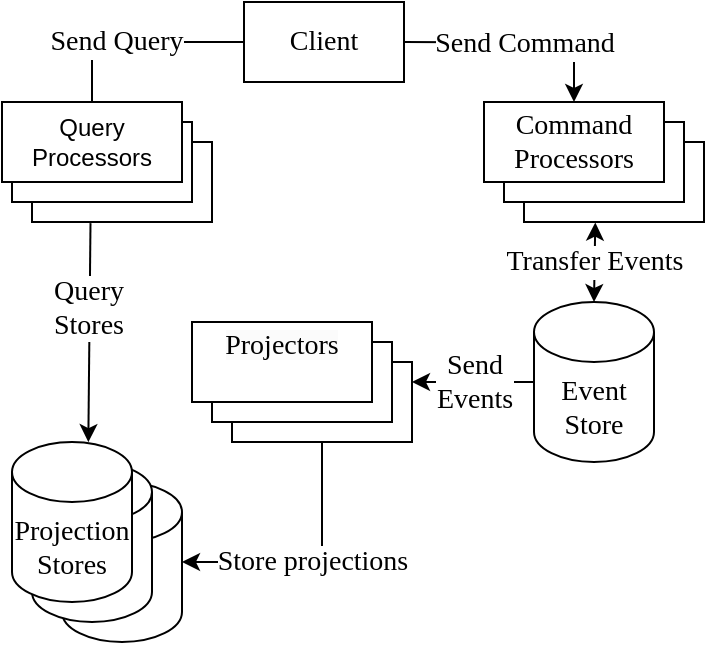 <mxfile version="20.8.23" type="google"><diagram name="Сторінка-1" id="IHDW9HzMpzRzuImlt6oa"><mxGraphModel grid="1" page="1" gridSize="10" guides="1" tooltips="1" connect="1" arrows="1" fold="1" pageScale="1" pageWidth="827" pageHeight="1169" math="0" shadow="0"><root><mxCell id="0"/><mxCell id="1" parent="0"/><mxCell id="lufJ0WTd5zXmzW7sSSZQ-4" value="" style="rounded=0;whiteSpace=wrap;html=1;fontFamily=Times New Roman;fontSize=14;" vertex="1" parent="1"><mxGeometry x="470" y="270" width="90" height="40" as="geometry"/></mxCell><mxCell id="lufJ0WTd5zXmzW7sSSZQ-5" value="" style="rounded=0;whiteSpace=wrap;html=1;" vertex="1" parent="1"><mxGeometry x="224" y="270" width="90" height="40" as="geometry"/></mxCell><mxCell id="lufJ0WTd5zXmzW7sSSZQ-6" value="Event&lt;br style=&quot;font-size: 14px;&quot;&gt;Store" style="shape=cylinder3;whiteSpace=wrap;html=1;boundedLbl=1;backgroundOutline=1;size=15;fontFamily=Times New Roman;fontSize=14;" vertex="1" parent="1"><mxGeometry x="475" y="350" width="60" height="80" as="geometry"/></mxCell><mxCell id="lufJ0WTd5zXmzW7sSSZQ-10" value="" style="rounded=0;whiteSpace=wrap;html=1;fontFamily=Times New Roman;fontSize=14;" vertex="1" parent="1"><mxGeometry x="324" y="380" width="90" height="40" as="geometry"/></mxCell><mxCell id="lufJ0WTd5zXmzW7sSSZQ-12" value="" style="rounded=0;whiteSpace=wrap;html=1;fontFamily=Times New Roman;fontSize=14;" vertex="1" parent="1"><mxGeometry x="314" y="370" width="90" height="40" as="geometry"/></mxCell><mxCell id="lufJ0WTd5zXmzW7sSSZQ-13" value="&#xA;&lt;span style=&quot;color: rgb(0, 0, 0); font-size: 14px; font-style: normal; font-variant-ligatures: normal; font-variant-caps: normal; font-weight: 400; letter-spacing: normal; text-align: center; text-indent: 0px; text-transform: none; word-spacing: 0px; -webkit-text-stroke-width: 0px; background-color: rgb(251, 251, 251); text-decoration-thickness: initial; text-decoration-style: initial; text-decoration-color: initial; float: none; display: inline !important;&quot;&gt;Projectors&lt;/span&gt;&#xA;&#xA;" style="rounded=0;whiteSpace=wrap;html=1;fontFamily=Times New Roman;fontSize=14;" vertex="1" parent="1"><mxGeometry x="304" y="360" width="90" height="40" as="geometry"/></mxCell><mxCell id="lufJ0WTd5zXmzW7sSSZQ-14" value="" style="shape=cylinder3;whiteSpace=wrap;html=1;boundedLbl=1;backgroundOutline=1;size=15;fontFamily=Times New Roman;fontSize=14;" vertex="1" parent="1"><mxGeometry x="239" y="440" width="60" height="80" as="geometry"/></mxCell><mxCell id="lufJ0WTd5zXmzW7sSSZQ-15" value="" style="shape=cylinder3;whiteSpace=wrap;html=1;boundedLbl=1;backgroundOutline=1;size=15;fontFamily=Times New Roman;fontSize=14;" vertex="1" parent="1"><mxGeometry x="224" y="430" width="60" height="80" as="geometry"/></mxCell><mxCell id="lufJ0WTd5zXmzW7sSSZQ-16" value="Projection&lt;br style=&quot;font-size: 14px;&quot;&gt;Stores" style="shape=cylinder3;whiteSpace=wrap;html=1;boundedLbl=1;backgroundOutline=1;size=15;fontFamily=Times New Roman;fontSize=14;" vertex="1" parent="1"><mxGeometry x="214" y="420" width="60" height="80" as="geometry"/></mxCell><mxCell id="lufJ0WTd5zXmzW7sSSZQ-17" value="" style="endArrow=classic;html=1;rounded=0;edgeStyle=orthogonalEdgeStyle;fontFamily=Times New Roman;fontSize=14;entryX=0.5;entryY=0;entryDx=0;entryDy=0;" edge="1" parent="1" target="DqvKnFYFmvgB8KLvNR8L-3"><mxGeometry width="50" height="50" relative="1" as="geometry"><mxPoint x="410" y="220" as="sourcePoint"/><mxPoint x="520" y="250" as="targetPoint"/></mxGeometry></mxCell><mxCell id="lufJ0WTd5zXmzW7sSSZQ-18" value="Send Command" style="edgeLabel;html=1;align=center;verticalAlign=middle;resizable=0;points=[];fontFamily=Times New Roman;fontSize=14;" connectable="0" vertex="1" parent="lufJ0WTd5zXmzW7sSSZQ-17"><mxGeometry x="-0.076" relative="1" as="geometry"><mxPoint x="7" as="offset"/></mxGeometry></mxCell><mxCell id="lufJ0WTd5zXmzW7sSSZQ-19" value="Transfer Events" style="endArrow=classic;startArrow=classic;html=1;rounded=0;exitX=0.5;exitY=0;exitDx=0;exitDy=0;exitPerimeter=0;fontFamily=Times New Roman;fontSize=14;entryX=0.396;entryY=1.007;entryDx=0;entryDy=0;entryPerimeter=0;" edge="1" parent="1" source="lufJ0WTd5zXmzW7sSSZQ-6" target="lufJ0WTd5zXmzW7sSSZQ-4"><mxGeometry width="50" height="50" relative="1" as="geometry"><mxPoint x="340" y="340" as="sourcePoint"/><mxPoint x="520" y="310" as="targetPoint"/></mxGeometry></mxCell><mxCell id="lufJ0WTd5zXmzW7sSSZQ-24" value="Send&lt;br style=&quot;font-size: 14px;&quot;&gt;Events" style="endArrow=classic;html=1;rounded=0;exitX=0;exitY=0.5;exitDx=0;exitDy=0;exitPerimeter=0;entryX=1;entryY=0.25;entryDx=0;entryDy=0;fontFamily=Times New Roman;fontSize=14;" edge="1" parent="1" source="lufJ0WTd5zXmzW7sSSZQ-6" target="lufJ0WTd5zXmzW7sSSZQ-10"><mxGeometry width="50" height="50" relative="1" as="geometry"><mxPoint x="460" y="460" as="sourcePoint"/><mxPoint x="510" y="410" as="targetPoint"/></mxGeometry></mxCell><mxCell id="lufJ0WTd5zXmzW7sSSZQ-25" value="Store projections" style="endArrow=classic;html=1;rounded=0;exitX=0.5;exitY=1;exitDx=0;exitDy=0;edgeStyle=orthogonalEdgeStyle;fontFamily=Times New Roman;fontSize=14;entryX=1;entryY=0.5;entryDx=0;entryDy=0;entryPerimeter=0;" edge="1" parent="1" source="lufJ0WTd5zXmzW7sSSZQ-10" target="lufJ0WTd5zXmzW7sSSZQ-14"><mxGeometry width="50" height="50" relative="1" as="geometry"><mxPoint x="360" y="470" as="sourcePoint"/><mxPoint x="310" y="500" as="targetPoint"/></mxGeometry></mxCell><mxCell id="lufJ0WTd5zXmzW7sSSZQ-26" value="" style="endArrow=classic;html=1;rounded=0;fontFamily=Times New Roman;fontSize=14;exitX=0.325;exitY=1.014;exitDx=0;exitDy=0;exitPerimeter=0;entryX=0.636;entryY=0.001;entryDx=0;entryDy=0;entryPerimeter=0;" edge="1" parent="1" source="lufJ0WTd5zXmzW7sSSZQ-5" target="lufJ0WTd5zXmzW7sSSZQ-16"><mxGeometry width="50" height="50" relative="1" as="geometry"><mxPoint x="270" y="340" as="sourcePoint"/><mxPoint x="250" y="410" as="targetPoint"/></mxGeometry></mxCell><mxCell id="lufJ0WTd5zXmzW7sSSZQ-27" value="&lt;div&gt;Query &lt;br&gt;&lt;/div&gt;&lt;div&gt;Stores&lt;br&gt;&lt;/div&gt;" style="edgeLabel;html=1;align=center;verticalAlign=middle;resizable=0;points=[];fontFamily=Times New Roman;fontSize=14;" connectable="0" vertex="1" parent="lufJ0WTd5zXmzW7sSSZQ-26"><mxGeometry x="-0.234" y="-1" relative="1" as="geometry"><mxPoint as="offset"/></mxGeometry></mxCell><mxCell id="lufJ0WTd5zXmzW7sSSZQ-28" value="" style="endArrow=classic;html=1;rounded=0;edgeStyle=orthogonalEdgeStyle;fontFamily=Times New Roman;fontSize=14;entryX=0.503;entryY=0.03;entryDx=0;entryDy=0;entryPerimeter=0;" edge="1" parent="1" target="DqvKnFYFmvgB8KLvNR8L-6"><mxGeometry width="50" height="50" relative="1" as="geometry"><mxPoint x="360" y="220" as="sourcePoint"/><mxPoint x="270" y="260" as="targetPoint"/><Array as="points"><mxPoint x="254" y="220"/><mxPoint x="254" y="260"/><mxPoint x="254" y="260"/></Array></mxGeometry></mxCell><mxCell id="lufJ0WTd5zXmzW7sSSZQ-29" value="Send Query" style="edgeLabel;html=1;align=center;verticalAlign=middle;resizable=0;points=[];fontFamily=Times New Roman;fontSize=14;" connectable="0" vertex="1" parent="lufJ0WTd5zXmzW7sSSZQ-28"><mxGeometry x="-0.503" y="1" relative="1" as="geometry"><mxPoint x="-56" y="-1" as="offset"/></mxGeometry></mxCell><mxCell id="DqvKnFYFmvgB8KLvNR8L-1" value="Client" style="rounded=0;whiteSpace=wrap;html=1;fontFamily=Times New Roman;fontSize=14;" vertex="1" parent="1"><mxGeometry x="330" y="200" width="80" height="40" as="geometry"/></mxCell><mxCell id="DqvKnFYFmvgB8KLvNR8L-2" value="" style="rounded=0;whiteSpace=wrap;html=1;fontFamily=Times New Roman;fontSize=14;" vertex="1" parent="1"><mxGeometry x="460" y="260" width="90" height="40" as="geometry"/></mxCell><mxCell id="DqvKnFYFmvgB8KLvNR8L-3" value="&lt;div&gt;Command&lt;/div&gt;&lt;div&gt;Processors&lt;br&gt;&lt;/div&gt;" style="rounded=0;whiteSpace=wrap;html=1;fontFamily=Times New Roman;fontSize=14;" vertex="1" parent="1"><mxGeometry x="450" y="250" width="90" height="40" as="geometry"/></mxCell><mxCell id="DqvKnFYFmvgB8KLvNR8L-4" value="" style="rounded=0;whiteSpace=wrap;html=1;" vertex="1" parent="1"><mxGeometry x="214" y="260" width="90" height="40" as="geometry"/></mxCell><mxCell id="DqvKnFYFmvgB8KLvNR8L-6" value="Query&lt;br&gt;Processors" style="rounded=0;whiteSpace=wrap;html=1;" vertex="1" parent="1"><mxGeometry x="209" y="250" width="90" height="40" as="geometry"/></mxCell></root></mxGraphModel></diagram></mxfile>
